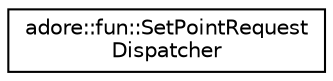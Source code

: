 digraph "Graphical Class Hierarchy"
{
 // LATEX_PDF_SIZE
  edge [fontname="Helvetica",fontsize="10",labelfontname="Helvetica",labelfontsize="10"];
  node [fontname="Helvetica",fontsize="10",shape=record];
  rankdir="LR";
  Node0 [label="adore::fun::SetPointRequest\lDispatcher",height=0.2,width=0.4,color="black", fillcolor="white", style="filled",URL="$classadore_1_1fun_1_1SetPointRequestDispatcher.html",tooltip="class helps to dispatch SetPointRequest to controller SetPointRequestDispatcher handles selection of ..."];
}
